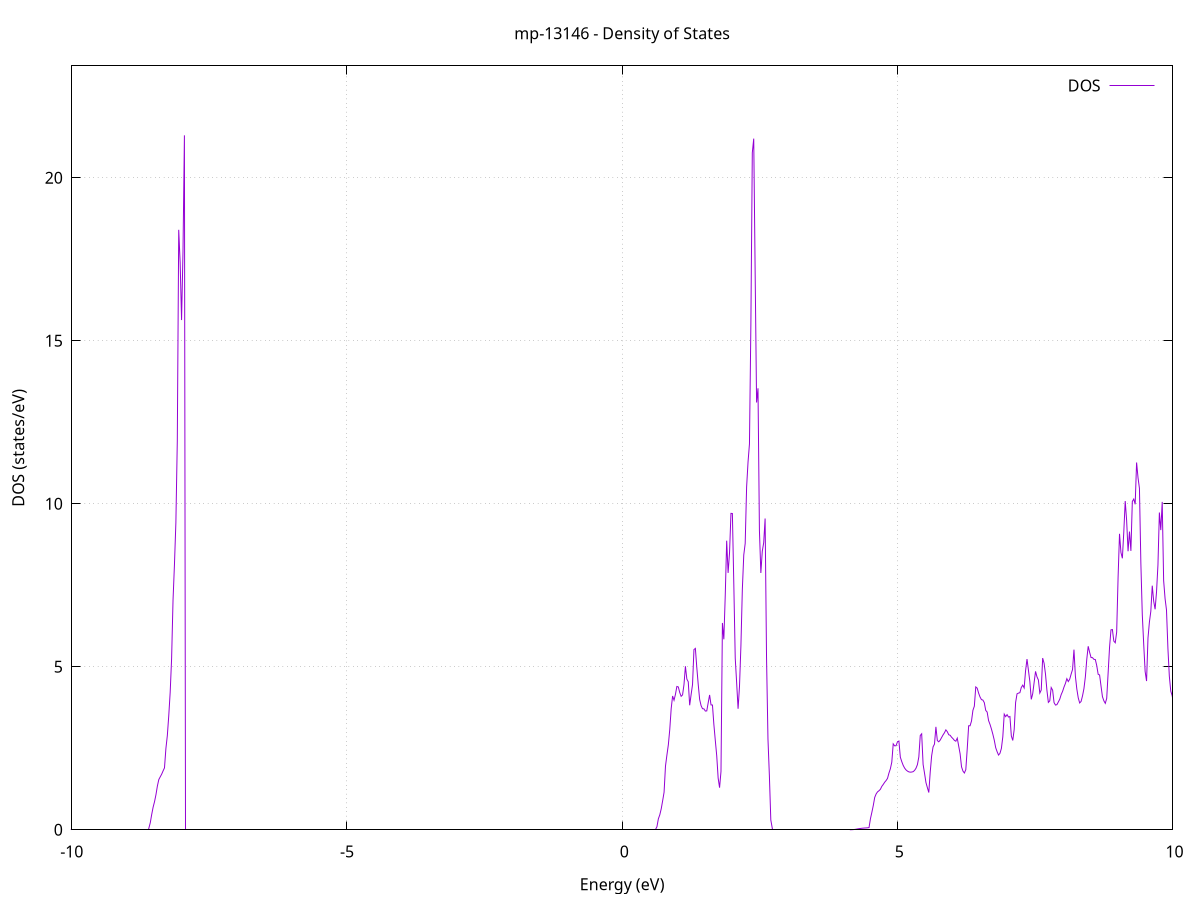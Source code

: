 set title 'mp-13146 - Density of States'
set xlabel 'Energy (eV)'
set ylabel 'DOS (states/eV)'
set grid
set xrange [-10:10]
set yrange [0:23.428]
set xzeroaxis lt -1
set terminal png size 800,600
set output 'mp-13146_dos_gnuplot.png'
plot '-' using 1:2 with lines title 'DOS'
-38.961500 0.000000
-38.935600 0.000000
-38.909800 0.000000
-38.883900 0.000000
-38.858100 0.000000
-38.832200 0.000000
-38.806300 0.000000
-38.780500 0.000000
-38.754600 0.000000
-38.728700 0.000000
-38.702900 0.000000
-38.677000 0.000000
-38.651200 0.000000
-38.625300 0.000000
-38.599400 0.000000
-38.573600 0.000000
-38.547700 0.000000
-38.521900 0.000000
-38.496000 0.000000
-38.470100 0.000000
-38.444300 0.000000
-38.418400 0.000000
-38.392500 0.000000
-38.366700 0.000000
-38.340800 0.000000
-38.315000 0.000000
-38.289100 0.000000
-38.263200 0.000000
-38.237400 0.000000
-38.211500 0.000000
-38.185700 0.000000
-38.159800 0.000000
-38.133900 0.000000
-38.108100 0.000000
-38.082200 0.000000
-38.056300 0.000000
-38.030500 0.000000
-38.004600 0.000000
-37.978800 0.000000
-37.952900 0.000000
-37.927000 0.000000
-37.901200 0.000000
-37.875300 0.000000
-37.849500 0.000000
-37.823600 0.000000
-37.797700 0.000000
-37.771900 0.000000
-37.746000 0.000000
-37.720100 0.000000
-37.694300 0.000000
-37.668400 0.000000
-37.642600 0.000000
-37.616700 0.000000
-37.590800 0.000000
-37.565000 0.000000
-37.539100 0.000000
-37.513300 0.000000
-37.487400 0.000000
-37.461500 0.000000
-37.435700 0.000000
-37.409800 0.000000
-37.384000 0.000000
-37.358100 0.000000
-37.332200 0.000000
-37.306400 0.000000
-37.280500 0.000000
-37.254600 0.000000
-37.228800 0.000000
-37.202900 0.000000
-37.177100 0.000000
-37.151200 0.000000
-37.125300 0.000000
-37.099500 0.000000
-37.073600 0.000000
-37.047800 0.000000
-37.021900 0.000000
-36.996000 0.000000
-36.970200 0.000000
-36.944300 0.000000
-36.918400 0.000000
-36.892600 0.000000
-36.866700 0.000000
-36.840900 0.000000
-36.815000 0.000000
-36.789100 0.000000
-36.763300 0.000000
-36.737400 0.000000
-36.711600 0.000000
-36.685700 0.000000
-36.659800 0.000000
-36.634000 0.000000
-36.608100 45.762200
-36.582200 0.000000
-36.556400 0.000000
-36.530500 0.000000
-36.504700 0.000000
-36.478800 0.000000
-36.452900 0.000000
-36.427100 0.000000
-36.401200 0.000000
-36.375400 0.000000
-36.349500 0.000000
-36.323600 0.000000
-36.297800 0.000000
-36.271900 0.000000
-36.246000 0.000000
-36.220200 0.000000
-36.194300 0.000000
-36.168500 0.000000
-36.142600 0.000000
-36.116700 0.000000
-36.090900 0.000000
-36.065000 24.816000
-36.039200 42.038100
-36.013300 0.000000
-35.987400 104.716800
-35.961600 0.000000
-35.935700 0.000000
-35.909800 0.000000
-35.884000 0.000000
-35.858100 0.000000
-35.832300 0.000000
-35.806400 0.000000
-35.780500 0.000000
-35.754700 0.000000
-35.728800 0.000000
-35.703000 0.000000
-35.677100 0.000000
-35.651200 0.000000
-35.625400 0.000000
-35.599500 0.000000
-35.573600 0.000000
-35.547800 0.000000
-35.521900 0.000000
-35.496100 0.000000
-35.470200 0.000000
-35.444300 0.000000
-35.418500 0.000000
-35.392600 0.000000
-35.366800 0.000000
-35.340900 0.000000
-35.315000 0.000000
-35.289200 0.000000
-35.263300 0.000000
-35.237500 0.000000
-35.211600 0.000000
-35.185700 0.000000
-35.159900 0.000000
-35.134000 0.000000
-35.108100 0.000000
-35.082300 0.000000
-35.056400 0.000000
-35.030600 0.000000
-35.004700 0.000000
-34.978800 0.000000
-34.953000 0.000000
-34.927100 0.000000
-34.901300 0.000000
-34.875400 0.000000
-34.849500 0.000000
-34.823700 0.000000
-34.797800 0.000000
-34.771900 0.000000
-34.746100 0.000000
-34.720200 0.000000
-34.694400 0.000000
-34.668500 0.000000
-34.642600 0.000000
-34.616800 0.000000
-34.590900 0.000000
-34.565100 0.000000
-34.539200 0.000000
-34.513300 0.000000
-34.487500 0.000000
-34.461600 0.000000
-34.435700 0.000000
-34.409900 0.000000
-34.384000 0.000000
-34.358200 0.000000
-34.332300 0.000000
-34.306400 0.000000
-34.280600 0.000000
-34.254700 0.000000
-34.228900 0.000000
-34.203000 0.000000
-34.177100 0.000000
-34.151300 0.000000
-34.125400 0.000000
-34.099500 0.000000
-34.073700 0.000000
-34.047800 0.000000
-34.022000 0.000000
-33.996100 0.000000
-33.970200 0.000000
-33.944400 0.000000
-33.918500 0.000000
-33.892700 0.000000
-33.866800 0.000000
-33.840900 0.000000
-33.815100 0.000000
-33.789200 0.000000
-33.763300 0.000000
-33.737500 0.000000
-33.711600 0.000000
-33.685800 0.000000
-33.659900 0.000000
-33.634000 0.000000
-33.608200 0.000000
-33.582300 0.000000
-33.556500 0.000000
-33.530600 0.000000
-33.504700 0.000000
-33.478900 0.000000
-33.453000 0.000000
-33.427100 0.000000
-33.401300 0.000000
-33.375400 0.000000
-33.349600 0.000000
-33.323700 0.000000
-33.297800 0.000000
-33.272000 0.000000
-33.246100 0.000000
-33.220300 0.000000
-33.194400 0.000000
-33.168500 0.000000
-33.142700 0.000000
-33.116800 0.000000
-33.091000 0.000000
-33.065100 0.000000
-33.039200 0.000000
-33.013400 0.000000
-32.987500 0.000000
-32.961600 0.000000
-32.935800 0.000000
-32.909900 0.000000
-32.884100 0.000000
-32.858200 0.000000
-32.832300 0.000000
-32.806500 0.000000
-32.780600 0.000000
-32.754800 0.000000
-32.728900 0.000000
-32.703000 0.000000
-32.677200 0.000000
-32.651300 0.000000
-32.625400 0.000000
-32.599600 0.000000
-32.573700 0.000000
-32.547900 0.000000
-32.522000 0.000000
-32.496100 0.000000
-32.470300 0.000000
-32.444400 0.000000
-32.418600 0.000000
-32.392700 0.000000
-32.366800 0.000000
-32.341000 0.000000
-32.315100 0.000000
-32.289200 0.000000
-32.263400 0.000000
-32.237500 0.000000
-32.211700 0.000000
-32.185800 0.000000
-32.159900 0.000000
-32.134100 0.000000
-32.108200 0.000000
-32.082400 0.000000
-32.056500 0.000000
-32.030600 0.000000
-32.004800 0.000000
-31.978900 0.000000
-31.953000 0.000000
-31.927200 0.000000
-31.901300 0.000000
-31.875500 0.000000
-31.849600 0.000000
-31.823700 0.000000
-31.797900 0.000000
-31.772000 0.000000
-31.746200 0.000000
-31.720300 0.000000
-31.694400 0.000000
-31.668600 0.000000
-31.642700 0.000000
-31.616800 0.000000
-31.591000 0.000000
-31.565100 0.000000
-31.539300 0.000000
-31.513400 0.000000
-31.487500 0.000000
-31.461700 0.000000
-31.435800 0.000000
-31.410000 0.000000
-31.384100 0.000000
-31.358200 0.000000
-31.332400 0.000000
-31.306500 0.000000
-31.280600 0.000000
-31.254800 0.000000
-31.228900 0.000000
-31.203100 0.000000
-31.177200 0.000000
-31.151300 0.000000
-31.125500 0.000000
-31.099600 0.000000
-31.073800 0.000000
-31.047900 0.000000
-31.022000 0.000000
-30.996200 0.000000
-30.970300 0.000000
-30.944500 0.000000
-30.918600 0.000000
-30.892700 0.000000
-30.866900 0.000000
-30.841000 0.000000
-30.815100 0.000000
-30.789300 0.000000
-30.763400 0.000000
-30.737600 0.000000
-30.711700 0.000000
-30.685800 0.000000
-30.660000 0.000000
-30.634100 0.000000
-30.608300 0.000000
-30.582400 0.000000
-30.556500 0.000000
-30.530700 0.000000
-30.504800 0.000000
-30.478900 0.000000
-30.453100 0.000000
-30.427200 0.000000
-30.401400 0.000000
-30.375500 0.000000
-30.349600 0.000000
-30.323800 0.000000
-30.297900 0.000000
-30.272100 0.000000
-30.246200 0.000000
-30.220300 0.000000
-30.194500 0.000000
-30.168600 0.000000
-30.142700 0.000000
-30.116900 0.000000
-30.091000 0.000000
-30.065200 0.000000
-30.039300 0.000000
-30.013400 0.000000
-29.987600 0.000000
-29.961700 0.000000
-29.935900 0.000000
-29.910000 0.000000
-29.884100 0.000000
-29.858300 0.000000
-29.832400 0.000000
-29.806500 0.000000
-29.780700 0.000000
-29.754800 0.000000
-29.729000 0.000000
-29.703100 0.000000
-29.677200 0.000000
-29.651400 0.000000
-29.625500 0.000000
-29.599700 0.000000
-29.573800 0.000000
-29.547900 0.000000
-29.522100 0.000000
-29.496200 0.000000
-29.470300 0.000000
-29.444500 0.000000
-29.418600 0.000000
-29.392800 0.000000
-29.366900 0.000000
-29.341000 0.000000
-29.315200 0.000000
-29.289300 0.000000
-29.263500 0.000000
-29.237600 0.000000
-29.211700 0.000000
-29.185900 0.000000
-29.160000 0.000000
-29.134100 0.000000
-29.108300 0.000000
-29.082400 0.000000
-29.056600 0.000000
-29.030700 0.000000
-29.004800 0.000000
-28.979000 0.000000
-28.953100 0.000000
-28.927300 0.000000
-28.901400 0.000000
-28.875500 0.000000
-28.849700 0.000000
-28.823800 0.000000
-28.798000 0.000000
-28.772100 0.000000
-28.746200 0.000000
-28.720400 0.000000
-28.694500 0.000000
-28.668600 0.000000
-28.642800 0.000000
-28.616900 0.000000
-28.591100 0.000000
-28.565200 0.000000
-28.539300 0.000000
-28.513500 0.000000
-28.487600 0.000000
-28.461800 0.000000
-28.435900 0.000000
-28.410000 0.000000
-28.384200 0.000000
-28.358300 0.000000
-28.332400 0.000000
-28.306600 0.000000
-28.280700 0.000000
-28.254900 0.000000
-28.229000 0.000000
-28.203100 0.000000
-28.177300 0.000000
-28.151400 0.000000
-28.125600 0.000000
-28.099700 0.000000
-28.073800 0.000000
-28.048000 0.000000
-28.022100 0.000000
-27.996200 0.000000
-27.970400 0.000000
-27.944500 0.000000
-27.918700 0.000000
-27.892800 0.000000
-27.866900 0.000000
-27.841100 0.000000
-27.815200 0.000000
-27.789400 0.000000
-27.763500 0.000000
-27.737600 0.000000
-27.711800 0.000000
-27.685900 0.000000
-27.660000 0.000000
-27.634200 0.000000
-27.608300 0.000000
-27.582500 0.000000
-27.556600 0.000000
-27.530700 0.000000
-27.504900 0.000000
-27.479000 0.000000
-27.453200 0.000000
-27.427300 0.000000
-27.401400 0.000000
-27.375600 0.000000
-27.349700 0.000000
-27.323800 0.000000
-27.298000 0.000000
-27.272100 0.000000
-27.246300 0.000000
-27.220400 0.000000
-27.194500 0.000000
-27.168700 0.000000
-27.142800 0.000000
-27.117000 0.000000
-27.091100 0.000000
-27.065200 0.000000
-27.039400 0.000000
-27.013500 0.000000
-26.987600 0.000000
-26.961800 0.000000
-26.935900 0.000000
-26.910100 0.000000
-26.884200 0.000000
-26.858300 0.000000
-26.832500 0.000000
-26.806600 0.000000
-26.780800 0.000000
-26.754900 0.000000
-26.729000 0.000000
-26.703200 0.000000
-26.677300 0.000000
-26.651500 0.000000
-26.625600 0.000000
-26.599700 0.000000
-26.573900 0.000000
-26.548000 0.000000
-26.522100 0.000000
-26.496300 0.000000
-26.470400 0.000000
-26.444600 0.000000
-26.418700 0.000000
-26.392800 0.000000
-26.367000 0.000000
-26.341100 0.000000
-26.315300 0.000000
-26.289400 0.000000
-26.263500 0.000000
-26.237700 0.000000
-26.211800 0.000000
-26.185900 0.000000
-26.160100 0.000000
-26.134200 0.000000
-26.108400 0.000000
-26.082500 0.000000
-26.056600 0.000000
-26.030800 0.000000
-26.004900 0.000000
-25.979100 0.000000
-25.953200 0.000000
-25.927300 0.000000
-25.901500 0.000000
-25.875600 0.000000
-25.849700 0.000000
-25.823900 0.000000
-25.798000 0.000000
-25.772200 0.000000
-25.746300 0.000000
-25.720400 0.000000
-25.694600 0.000000
-25.668700 0.000000
-25.642900 0.000000
-25.617000 0.000000
-25.591100 0.000000
-25.565300 0.000000
-25.539400 0.000000
-25.513500 0.000000
-25.487700 0.000000
-25.461800 0.000000
-25.436000 0.000000
-25.410100 0.000000
-25.384200 0.000000
-25.358400 0.000000
-25.332500 0.000000
-25.306700 0.000000
-25.280800 0.000000
-25.254900 0.000000
-25.229100 0.000000
-25.203200 0.000000
-25.177300 0.000000
-25.151500 0.000000
-25.125600 0.000000
-25.099800 0.000000
-25.073900 0.000000
-25.048000 0.000000
-25.022200 0.000000
-24.996300 0.000000
-24.970500 0.000000
-24.944600 0.000000
-24.918700 0.000000
-24.892900 0.000000
-24.867000 0.000000
-24.841200 0.000000
-24.815300 0.000000
-24.789400 0.000000
-24.763600 0.000000
-24.737700 0.000000
-24.711800 0.000000
-24.686000 0.000000
-24.660100 0.000000
-24.634300 0.000000
-24.608400 0.000000
-24.582500 0.000000
-24.556700 0.000000
-24.530800 0.000000
-24.505000 0.000000
-24.479100 0.000000
-24.453200 0.000000
-24.427400 0.000000
-24.401500 0.000000
-24.375600 0.000000
-24.349800 0.000000
-24.323900 0.000000
-24.298100 0.000000
-24.272200 0.000000
-24.246300 0.000000
-24.220500 0.000000
-24.194600 0.000000
-24.168800 0.000000
-24.142900 0.000000
-24.117000 0.000000
-24.091200 0.000000
-24.065300 0.000000
-24.039400 0.000000
-24.013600 0.000000
-23.987700 0.000000
-23.961900 0.000000
-23.936000 0.000000
-23.910100 0.000000
-23.884300 0.000000
-23.858400 0.000000
-23.832600 0.000000
-23.806700 0.000000
-23.780800 0.000000
-23.755000 0.000000
-23.729100 0.000000
-23.703200 0.000000
-23.677400 0.000000
-23.651500 0.000000
-23.625700 0.000000
-23.599800 0.000000
-23.573900 0.000000
-23.548100 0.000000
-23.522200 0.000000
-23.496400 0.000000
-23.470500 0.000000
-23.444600 0.000000
-23.418800 0.000000
-23.392900 0.000000
-23.367000 0.000000
-23.341200 0.000000
-23.315300 0.000000
-23.289500 0.000000
-23.263600 0.000000
-23.237700 0.000000
-23.211900 0.000000
-23.186000 0.000000
-23.160200 0.000000
-23.134300 0.000000
-23.108400 0.000000
-23.082600 0.000000
-23.056700 0.000000
-23.030800 0.000000
-23.005000 0.000000
-22.979100 0.000000
-22.953300 0.000000
-22.927400 0.000000
-22.901500 0.000000
-22.875700 0.000000
-22.849800 0.000000
-22.824000 0.000000
-22.798100 0.000000
-22.772200 0.000000
-22.746400 0.000000
-22.720500 0.000000
-22.694700 0.000000
-22.668800 0.000000
-22.642900 0.000000
-22.617100 0.000000
-22.591200 0.000000
-22.565300 0.000000
-22.539500 0.000000
-22.513600 0.000000
-22.487800 0.000000
-22.461900 0.000000
-22.436000 0.000000
-22.410200 0.000000
-22.384300 0.000000
-22.358500 0.000000
-22.332600 0.000000
-22.306700 0.000000
-22.280900 0.000000
-22.255000 0.000000
-22.229100 0.000000
-22.203300 0.000000
-22.177400 0.000000
-22.151600 0.000000
-22.125700 0.000000
-22.099800 0.000000
-22.074000 0.000000
-22.048100 0.000000
-22.022300 0.000000
-21.996400 0.000000
-21.970500 0.000000
-21.944700 0.000000
-21.918800 0.000000
-21.892900 0.000000
-21.867100 0.000000
-21.841200 0.000000
-21.815400 0.000000
-21.789500 0.000000
-21.763600 0.000000
-21.737800 0.000000
-21.711900 0.000000
-21.686100 0.000000
-21.660200 0.000000
-21.634300 0.000000
-21.608500 0.000000
-21.582600 0.000000
-21.556700 0.000000
-21.530900 0.000000
-21.505000 0.000000
-21.479200 0.000000
-21.453300 0.000000
-21.427400 0.000000
-21.401600 0.000000
-21.375700 0.000000
-21.349900 0.000000
-21.324000 0.000000
-21.298100 0.000000
-21.272300 0.000000
-21.246400 0.000000
-21.220500 0.000000
-21.194700 0.000000
-21.168800 0.000000
-21.143000 0.000000
-21.117100 0.000000
-21.091200 0.000000
-21.065400 0.000000
-21.039500 0.000000
-21.013700 0.000000
-20.987800 0.000000
-20.961900 0.000000
-20.936100 0.000000
-20.910200 0.000000
-20.884300 0.000000
-20.858500 0.000000
-20.832600 0.000000
-20.806800 0.000000
-20.780900 0.000000
-20.755000 0.000000
-20.729200 0.000000
-20.703300 0.000000
-20.677500 0.000000
-20.651600 0.000000
-20.625700 0.000000
-20.599900 0.000000
-20.574000 0.000000
-20.548200 0.000000
-20.522300 0.000000
-20.496400 0.000000
-20.470600 0.000000
-20.444700 0.000000
-20.418800 0.000000
-20.393000 0.000000
-20.367100 0.000000
-20.341300 0.000000
-20.315400 0.000000
-20.289500 0.000000
-20.263700 0.000000
-20.237800 0.000000
-20.212000 0.000000
-20.186100 0.000000
-20.160200 0.000000
-20.134400 0.000000
-20.108500 0.000000
-20.082600 0.000000
-20.056800 0.000000
-20.030900 0.000000
-20.005100 0.000000
-19.979200 0.000000
-19.953300 0.000000
-19.927500 0.000000
-19.901600 0.000000
-19.875800 0.000000
-19.849900 0.000000
-19.824000 0.000000
-19.798200 0.000000
-19.772300 0.000000
-19.746400 0.000000
-19.720600 0.000000
-19.694700 0.000000
-19.668900 0.000000
-19.643000 0.000000
-19.617100 0.000000
-19.591300 0.000000
-19.565400 0.000000
-19.539600 0.000000
-19.513700 0.000000
-19.487800 0.000000
-19.462000 0.000000
-19.436100 0.000000
-19.410200 0.000000
-19.384400 0.000000
-19.358500 0.000000
-19.332700 0.000000
-19.306800 0.000000
-19.280900 0.000000
-19.255100 0.000000
-19.229200 0.000000
-19.203400 0.000000
-19.177500 0.000000
-19.151600 0.000000
-19.125800 0.000000
-19.099900 0.000000
-19.074000 0.000000
-19.048200 0.000000
-19.022300 0.000000
-18.996500 0.000000
-18.970600 0.000000
-18.944700 0.000000
-18.918900 0.000000
-18.893000 0.000000
-18.867200 0.000000
-18.841300 0.000000
-18.815400 0.000000
-18.789600 0.000000
-18.763700 0.000000
-18.737800 0.000000
-18.712000 0.000000
-18.686100 0.000000
-18.660300 0.000000
-18.634400 0.000000
-18.608500 0.000000
-18.582700 0.000000
-18.556800 0.000000
-18.531000 0.000000
-18.505100 0.000000
-18.479200 0.000000
-18.453400 0.000000
-18.427500 0.000000
-18.401700 0.000000
-18.375800 0.000000
-18.349900 0.000000
-18.324100 0.000000
-18.298200 0.000000
-18.272300 0.000000
-18.246500 0.000000
-18.220600 0.000000
-18.194800 0.000000
-18.168900 0.000000
-18.143000 0.000000
-18.117200 0.000000
-18.091300 0.000000
-18.065500 0.000000
-18.039600 0.000000
-18.013700 0.000000
-17.987900 0.000000
-17.962000 0.000000
-17.936100 0.000000
-17.910300 0.000000
-17.884400 8.976600
-17.858600 27.142300
-17.832700 38.122800
-17.806800 31.599600
-17.781000 14.759000
-17.755100 10.968800
-17.729300 12.893600
-17.703400 16.899800
-17.677500 30.175600
-17.651700 17.078100
-17.625800 0.000000
-17.599900 0.000000
-17.574100 0.000000
-17.548200 0.005700
-17.522400 0.527500
-17.496500 1.296100
-17.470600 26.651100
-17.444800 34.455200
-17.418900 24.381000
-17.393100 16.161900
-17.367200 25.813800
-17.341300 8.891100
-17.315500 6.097700
-17.289600 4.698800
-17.263700 6.681900
-17.237900 8.530800
-17.212000 11.568300
-17.186200 30.969700
-17.160300 19.955400
-17.134400 29.619100
-17.108600 42.897400
-17.082700 79.135600
-17.056900 11.605500
-17.031000 11.765700
-17.005100 74.046700
-16.979300 0.000000
-16.953400 0.000000
-16.927500 0.000000
-16.901700 0.000000
-16.875800 0.000000
-16.850000 0.000000
-16.824100 0.000000
-16.798200 0.000000
-16.772400 0.000000
-16.746500 0.000000
-16.720700 0.000000
-16.694800 0.000000
-16.668900 0.000000
-16.643100 0.000000
-16.617200 0.000000
-16.591300 0.000000
-16.565500 0.000000
-16.539600 0.000000
-16.513800 0.000000
-16.487900 0.000000
-16.462000 0.000000
-16.436200 0.000000
-16.410300 0.000000
-16.384500 0.000000
-16.358600 0.000000
-16.332700 0.000000
-16.306900 0.000000
-16.281000 0.000000
-16.255200 0.000000
-16.229300 0.000000
-16.203400 0.000000
-16.177600 0.000000
-16.151700 0.000000
-16.125800 0.000000
-16.100000 0.000000
-16.074100 0.000000
-16.048300 0.000000
-16.022400 0.000000
-15.996500 0.000000
-15.970700 0.000000
-15.944800 0.000000
-15.919000 0.000000
-15.893100 0.000000
-15.867200 0.000000
-15.841400 0.000000
-15.815500 0.000000
-15.789600 0.000000
-15.763800 0.000000
-15.737900 0.000000
-15.712100 0.000000
-15.686200 0.000000
-15.660300 0.000000
-15.634500 0.000000
-15.608600 0.000000
-15.582800 0.000000
-15.556900 0.000000
-15.531000 0.000000
-15.505200 0.000000
-15.479300 0.000000
-15.453400 0.000000
-15.427600 0.000000
-15.401700 0.000000
-15.375900 0.000000
-15.350000 0.000000
-15.324100 0.000000
-15.298300 0.000000
-15.272400 0.000000
-15.246600 0.000000
-15.220700 0.000000
-15.194800 0.000000
-15.169000 0.000000
-15.143100 0.000000
-15.117200 0.000000
-15.091400 0.000000
-15.065500 0.000000
-15.039700 0.000000
-15.013800 0.000000
-14.987900 0.000000
-14.962100 0.000000
-14.936200 0.000000
-14.910400 0.000000
-14.884500 0.000000
-14.858600 0.000000
-14.832800 0.000000
-14.806900 0.000000
-14.781000 0.000000
-14.755200 0.000000
-14.729300 0.000000
-14.703500 0.000000
-14.677600 0.000000
-14.651700 0.000000
-14.625900 0.000000
-14.600000 0.000000
-14.574200 0.000000
-14.548300 0.000000
-14.522400 0.000000
-14.496600 0.000000
-14.470700 0.000000
-14.444800 0.000000
-14.419000 0.000000
-14.393100 0.000000
-14.367300 0.000000
-14.341400 0.000000
-14.315500 0.000000
-14.289700 0.000000
-14.263800 0.000000
-14.238000 0.000000
-14.212100 0.000000
-14.186200 0.000000
-14.160400 0.000000
-14.134500 0.000000
-14.108700 0.000000
-14.082800 0.000000
-14.056900 0.000000
-14.031100 0.000000
-14.005200 0.000000
-13.979300 0.000000
-13.953500 0.000000
-13.927600 0.000000
-13.901800 0.000000
-13.875900 0.000000
-13.850000 0.000000
-13.824200 0.000000
-13.798300 0.000000
-13.772500 0.000000
-13.746600 0.000000
-13.720700 0.000000
-13.694900 0.000000
-13.669000 0.000000
-13.643100 0.000000
-13.617300 0.000000
-13.591400 0.000000
-13.565600 0.000000
-13.539700 0.000000
-13.513800 0.000000
-13.488000 0.000000
-13.462100 0.000000
-13.436300 0.000000
-13.410400 0.000000
-13.384500 0.000000
-13.358700 0.000000
-13.332800 0.000000
-13.306900 0.000000
-13.281100 0.000000
-13.255200 0.000000
-13.229400 0.000000
-13.203500 0.000000
-13.177600 0.000000
-13.151800 0.000000
-13.125900 0.000000
-13.100100 0.000000
-13.074200 0.000000
-13.048300 0.000000
-13.022500 0.000000
-12.996600 0.000000
-12.970700 0.000000
-12.944900 0.000000
-12.919000 0.000000
-12.893200 0.000000
-12.867300 0.000000
-12.841400 0.000000
-12.815600 0.000000
-12.789700 0.000000
-12.763900 0.000000
-12.738000 0.000000
-12.712100 0.000000
-12.686300 0.000000
-12.660400 0.000000
-12.634500 0.000000
-12.608700 0.000000
-12.582800 0.000000
-12.557000 0.000000
-12.531100 0.000000
-12.505200 0.000000
-12.479400 0.000000
-12.453500 0.000000
-12.427700 0.000000
-12.401800 0.000000
-12.375900 0.000000
-12.350100 0.000000
-12.324200 0.000000
-12.298400 0.000000
-12.272500 0.000000
-12.246600 0.000000
-12.220800 0.000000
-12.194900 0.000000
-12.169000 0.000000
-12.143200 0.000000
-12.117300 0.000000
-12.091500 0.000000
-12.065600 0.000000
-12.039700 0.000000
-12.013900 0.000000
-11.988000 0.000000
-11.962200 0.000000
-11.936300 0.000000
-11.910400 0.000000
-11.884600 0.000000
-11.858700 0.000000
-11.832800 0.000000
-11.807000 0.000000
-11.781100 0.000000
-11.755300 0.000000
-11.729400 0.000000
-11.703500 0.000000
-11.677700 0.000000
-11.651800 0.000000
-11.626000 0.000000
-11.600100 0.000000
-11.574200 0.000000
-11.548400 0.000000
-11.522500 0.000000
-11.496600 0.000000
-11.470800 0.000000
-11.444900 0.000000
-11.419100 0.000000
-11.393200 0.000000
-11.367300 0.000000
-11.341500 0.000000
-11.315600 0.000000
-11.289800 0.000000
-11.263900 0.000000
-11.238000 0.000000
-11.212200 0.000000
-11.186300 0.000000
-11.160400 0.000000
-11.134600 0.000000
-11.108700 0.000000
-11.082900 0.000000
-11.057000 0.000000
-11.031100 0.000000
-11.005300 0.000000
-10.979400 0.000000
-10.953600 0.000000
-10.927700 0.000000
-10.901800 0.000000
-10.876000 0.000000
-10.850100 0.000000
-10.824200 0.000000
-10.798400 0.000000
-10.772500 0.000000
-10.746700 0.000000
-10.720800 0.000000
-10.694900 0.000000
-10.669100 0.000000
-10.643200 0.000000
-10.617400 0.000000
-10.591500 0.000000
-10.565600 0.000000
-10.539800 0.000000
-10.513900 0.000000
-10.488000 0.000000
-10.462200 0.000000
-10.436300 0.000000
-10.410500 0.000000
-10.384600 0.000000
-10.358700 0.000000
-10.332900 0.000000
-10.307000 0.000000
-10.281200 0.000000
-10.255300 0.000000
-10.229400 0.000000
-10.203600 0.000000
-10.177700 0.000000
-10.151900 0.000000
-10.126000 0.000000
-10.100100 0.000000
-10.074300 0.000000
-10.048400 0.000000
-10.022500 0.000000
-9.996700 0.000000
-9.970800 0.000000
-9.945000 0.000000
-9.919100 0.000000
-9.893200 0.000000
-9.867400 0.000000
-9.841500 0.000000
-9.815700 0.000000
-9.789800 0.000000
-9.763900 0.000000
-9.738100 0.000000
-9.712200 0.000000
-9.686300 0.000000
-9.660500 0.000000
-9.634600 0.000000
-9.608800 0.000000
-9.582900 0.000000
-9.557000 0.000000
-9.531200 0.000000
-9.505300 0.000000
-9.479500 0.000000
-9.453600 0.000000
-9.427700 0.000000
-9.401900 0.000000
-9.376000 0.000000
-9.350100 0.000000
-9.324300 0.000000
-9.298400 0.000000
-9.272600 0.000000
-9.246700 0.000000
-9.220800 0.000000
-9.195000 0.000000
-9.169100 0.000000
-9.143300 0.000000
-9.117400 0.000000
-9.091500 0.000000
-9.065700 0.000000
-9.039800 0.000000
-9.013900 0.000000
-8.988100 0.000000
-8.962200 0.000000
-8.936400 0.000000
-8.910500 0.000000
-8.884600 0.000000
-8.858800 0.000000
-8.832900 0.000000
-8.807100 0.000000
-8.781200 0.000000
-8.755300 0.000000
-8.729500 0.000000
-8.703600 0.000000
-8.677700 0.000000
-8.651900 0.000000
-8.626000 0.000000
-8.600200 0.000000
-8.574300 0.211900
-8.548400 0.465900
-8.522600 0.690300
-8.496700 0.860700
-8.470900 1.074500
-8.445000 1.340100
-8.419100 1.539500
-8.393300 1.623000
-8.367400 1.703200
-8.341500 1.804600
-8.315700 1.898900
-8.289800 2.495500
-8.264000 2.889000
-8.238100 3.498500
-8.212200 4.215500
-8.186400 5.249500
-8.160500 7.037100
-8.134700 8.127700
-8.108800 9.415600
-8.082900 11.922200
-8.057100 18.401100
-8.031200 17.401500
-8.005400 15.632900
-7.979500 17.715900
-7.953600 21.298200
-7.927800 0.000000
-7.901900 0.000000
-7.876000 0.000000
-7.850200 0.000000
-7.824300 0.000000
-7.798500 0.000000
-7.772600 0.000000
-7.746700 0.000000
-7.720900 0.000000
-7.695000 0.000000
-7.669200 0.000000
-7.643300 0.000000
-7.617400 0.000000
-7.591600 0.000000
-7.565700 0.000000
-7.539800 0.000000
-7.514000 0.000000
-7.488100 0.000000
-7.462300 0.000000
-7.436400 0.000000
-7.410500 0.000000
-7.384700 0.000000
-7.358800 0.000000
-7.333000 0.000000
-7.307100 0.000000
-7.281200 0.000000
-7.255400 0.000000
-7.229500 0.000000
-7.203600 0.000000
-7.177800 0.000000
-7.151900 0.000000
-7.126100 0.000000
-7.100200 0.000000
-7.074300 0.000000
-7.048500 0.000000
-7.022600 0.000000
-6.996800 0.000000
-6.970900 0.000000
-6.945000 0.000000
-6.919200 0.000000
-6.893300 0.000000
-6.867400 0.000000
-6.841600 0.000000
-6.815700 0.000000
-6.789900 0.000000
-6.764000 0.000000
-6.738100 0.000000
-6.712300 0.000000
-6.686400 0.000000
-6.660600 0.000000
-6.634700 0.000000
-6.608800 0.000000
-6.583000 0.000000
-6.557100 0.000000
-6.531200 0.000000
-6.505400 0.000000
-6.479500 0.000000
-6.453700 0.000000
-6.427800 0.000000
-6.401900 0.000000
-6.376100 0.000000
-6.350200 0.000000
-6.324400 0.000000
-6.298500 0.000000
-6.272600 0.000000
-6.246800 0.000000
-6.220900 0.000000
-6.195000 0.000000
-6.169200 0.000000
-6.143300 0.000000
-6.117500 0.000000
-6.091600 0.000000
-6.065700 0.000000
-6.039900 0.000000
-6.014000 0.000000
-5.988200 0.000000
-5.962300 0.000000
-5.936400 0.000000
-5.910600 0.000000
-5.884700 0.000000
-5.858900 0.000000
-5.833000 0.000000
-5.807100 0.000000
-5.781300 0.000000
-5.755400 0.000000
-5.729500 0.000000
-5.703700 0.000000
-5.677800 0.000000
-5.652000 0.000000
-5.626100 0.000000
-5.600200 0.000000
-5.574400 0.000000
-5.548500 0.000000
-5.522700 0.000000
-5.496800 0.000000
-5.470900 0.000000
-5.445100 0.000000
-5.419200 0.000000
-5.393300 0.000000
-5.367500 0.000000
-5.341600 0.000000
-5.315800 0.000000
-5.289900 0.000000
-5.264000 0.000000
-5.238200 0.000000
-5.212300 0.000000
-5.186500 0.000000
-5.160600 0.000000
-5.134700 0.000000
-5.108900 0.000000
-5.083000 0.000000
-5.057100 0.000000
-5.031300 0.000000
-5.005400 0.000000
-4.979600 0.000000
-4.953700 0.000000
-4.927800 0.000000
-4.902000 0.000000
-4.876100 0.000000
-4.850300 0.000000
-4.824400 0.000000
-4.798500 0.000000
-4.772700 0.000000
-4.746800 0.000000
-4.720900 0.000000
-4.695100 0.000000
-4.669200 0.000000
-4.643400 0.000000
-4.617500 0.000000
-4.591600 0.000000
-4.565800 0.000000
-4.539900 0.000000
-4.514100 0.000000
-4.488200 0.000000
-4.462300 0.000000
-4.436500 0.000000
-4.410600 0.000000
-4.384700 0.000000
-4.358900 0.000000
-4.333000 0.000000
-4.307200 0.000000
-4.281300 0.000000
-4.255400 0.000000
-4.229600 0.000000
-4.203700 0.000000
-4.177900 0.000000
-4.152000 0.000000
-4.126100 0.000000
-4.100300 0.000000
-4.074400 0.000000
-4.048500 0.000000
-4.022700 0.000000
-3.996800 0.000000
-3.971000 0.000000
-3.945100 0.000000
-3.919200 0.000000
-3.893400 0.000000
-3.867500 0.000000
-3.841700 0.000000
-3.815800 0.000000
-3.789900 0.000000
-3.764100 0.000000
-3.738200 0.000000
-3.712400 0.000000
-3.686500 0.000000
-3.660600 0.000000
-3.634800 0.000000
-3.608900 0.000000
-3.583000 0.000000
-3.557200 0.000000
-3.531300 0.000000
-3.505500 0.000000
-3.479600 0.000000
-3.453700 0.000000
-3.427900 0.000000
-3.402000 0.000000
-3.376200 0.000000
-3.350300 0.000000
-3.324400 0.000000
-3.298600 0.000000
-3.272700 0.000000
-3.246800 0.000000
-3.221000 0.000000
-3.195100 0.000000
-3.169300 0.000000
-3.143400 0.000000
-3.117500 0.000000
-3.091700 0.000000
-3.065800 0.000000
-3.040000 0.000000
-3.014100 0.000000
-2.988200 0.000000
-2.962400 0.000000
-2.936500 0.000000
-2.910600 0.000000
-2.884800 0.000000
-2.858900 0.000000
-2.833100 0.000000
-2.807200 0.000000
-2.781300 0.000000
-2.755500 0.000000
-2.729600 0.000000
-2.703800 0.000000
-2.677900 0.000000
-2.652000 0.000000
-2.626200 0.000000
-2.600300 0.000000
-2.574400 0.000000
-2.548600 0.000000
-2.522700 0.000000
-2.496900 0.000000
-2.471000 0.000000
-2.445100 0.000000
-2.419300 0.000000
-2.393400 0.000000
-2.367600 0.000000
-2.341700 0.000000
-2.315800 0.000000
-2.290000 0.000000
-2.264100 0.000000
-2.238200 0.000000
-2.212400 0.000000
-2.186500 0.000000
-2.160700 0.000000
-2.134800 0.000000
-2.108900 0.000000
-2.083100 0.000000
-2.057200 0.000000
-2.031400 0.000000
-2.005500 0.000000
-1.979600 0.000000
-1.953800 0.000000
-1.927900 0.000000
-1.902000 0.000000
-1.876200 0.000000
-1.850300 0.000000
-1.824500 0.000000
-1.798600 0.000000
-1.772700 0.000000
-1.746900 0.000000
-1.721000 0.000000
-1.695200 0.000000
-1.669300 0.000000
-1.643400 0.000000
-1.617600 0.000000
-1.591700 0.000000
-1.565900 0.000000
-1.540000 0.000000
-1.514100 0.000000
-1.488300 0.000000
-1.462400 0.000000
-1.436500 0.000000
-1.410700 0.000000
-1.384800 0.000000
-1.359000 0.000000
-1.333100 0.000000
-1.307200 0.000000
-1.281400 0.000000
-1.255500 0.000000
-1.229700 0.000000
-1.203800 0.000000
-1.177900 0.000000
-1.152100 0.000000
-1.126200 0.000000
-1.100300 0.000000
-1.074500 0.000000
-1.048600 0.000000
-1.022800 0.000000
-0.996900 0.000000
-0.971000 0.000000
-0.945200 0.000000
-0.919300 0.000000
-0.893500 0.000000
-0.867600 0.000000
-0.841700 0.000000
-0.815900 0.000000
-0.790000 0.000000
-0.764100 0.000000
-0.738300 0.000000
-0.712400 0.000000
-0.686600 0.000000
-0.660700 0.000000
-0.634800 0.000000
-0.609000 0.000000
-0.583100 0.000000
-0.557300 0.000000
-0.531400 0.000000
-0.505500 0.000000
-0.479700 0.000000
-0.453800 0.000000
-0.427900 0.000000
-0.402100 0.000000
-0.376200 0.000000
-0.350400 0.000000
-0.324500 0.000000
-0.298600 0.000000
-0.272800 0.000000
-0.246900 0.000000
-0.221100 0.000000
-0.195200 0.000000
-0.169300 0.000000
-0.143500 0.000000
-0.117600 0.000000
-0.091700 0.000000
-0.065900 0.000000
-0.040000 0.000000
-0.014200 0.000000
0.011700 0.000000
0.037600 0.000000
0.063400 0.000000
0.089300 0.000000
0.115100 0.000000
0.141000 0.000000
0.166900 0.000000
0.192700 0.000000
0.218600 0.000000
0.244500 0.000000
0.270300 0.000000
0.296200 0.000000
0.322000 0.000000
0.347900 0.000000
0.373800 0.000000
0.399600 0.000000
0.425500 0.000000
0.451300 0.000000
0.477200 0.000000
0.503100 0.000000
0.528900 0.000000
0.554800 0.000000
0.580600 0.000000
0.606500 0.000000
0.632400 0.093600
0.658200 0.336400
0.684100 0.457700
0.710000 0.641900
0.735800 0.887900
0.761700 1.149300
0.787500 1.953700
0.813400 2.291200
0.839300 2.605300
0.865100 3.072400
0.891000 3.714600
0.916800 4.102900
0.942700 3.972900
0.968600 4.154200
0.994400 4.395200
1.020300 4.381000
1.046200 4.210000
1.072000 4.092900
1.097900 4.137200
1.123700 4.453800
1.149600 5.014800
1.175500 4.622600
1.201300 4.536800
1.227200 3.818800
1.253000 4.143900
1.278900 4.453800
1.304800 5.526100
1.330600 5.562400
1.356500 4.975000
1.382400 4.454700
1.408200 3.998200
1.434100 3.808700
1.459900 3.713800
1.485800 3.707800
1.511700 3.640800
1.537500 3.645500
1.563400 3.894700
1.589200 4.135400
1.615100 3.829000
1.641000 3.825600
1.666800 3.226300
1.692700 2.740900
1.718600 2.268600
1.744400 1.586000
1.770300 1.291000
1.796100 1.790500
1.822000 6.342300
1.847900 5.840900
1.873700 7.199700
1.899600 8.866900
1.925400 7.878300
1.951300 8.500600
1.977200 9.704200
2.003000 9.700300
2.028900 7.535300
2.054800 5.264100
2.080600 4.507400
2.106500 3.711400
2.132300 4.399600
2.158200 5.650300
2.184100 7.376700
2.209900 8.427700
2.235800 8.781900
2.261600 10.513700
2.287500 11.278200
2.313400 11.834000
2.339200 15.501700
2.365100 20.763200
2.390900 21.197300
2.416800 17.086600
2.442700 13.104300
2.468500 13.539400
2.494400 9.179600
2.520300 7.875400
2.546100 8.540200
2.572000 8.802100
2.597800 9.546100
2.623700 5.263900
2.649600 2.783300
2.675400 1.654300
2.701300 0.298900
2.727100 0.000000
2.753000 0.000000
2.778900 0.000000
2.804700 0.000000
2.830600 0.000000
2.856500 0.000000
2.882300 0.000000
2.908200 0.000000
2.934000 0.000000
2.959900 0.000000
2.985800 0.000000
3.011600 0.000000
3.037500 0.000000
3.063300 0.000000
3.089200 0.000000
3.115100 0.000000
3.140900 0.000000
3.166800 0.000000
3.192700 0.000000
3.218500 0.000000
3.244400 0.000000
3.270200 0.000000
3.296100 0.000000
3.322000 0.000000
3.347800 0.000000
3.373700 0.000000
3.399500 0.000000
3.425400 0.000000
3.451300 0.000000
3.477100 0.000000
3.503000 0.000000
3.528900 0.000000
3.554700 0.000000
3.580600 0.000000
3.606400 0.000000
3.632300 0.000000
3.658200 0.000000
3.684000 0.000000
3.709900 0.000000
3.735700 0.000000
3.761600 0.000000
3.787500 0.000000
3.813300 0.000000
3.839200 0.000000
3.865100 0.000000
3.890900 0.000000
3.916800 0.000000
3.942600 0.000000
3.968500 0.000000
3.994400 0.000000
4.020200 0.000000
4.046100 0.000000
4.071900 0.000000
4.097800 0.000000
4.123700 0.000000
4.149500 0.000400
4.175400 0.002400
4.201300 0.005900
4.227100 0.011200
4.253000 0.018000
4.278800 0.026500
4.304700 0.033700
4.330600 0.040400
4.356400 0.046100
4.382300 0.050700
4.408100 0.054200
4.434000 0.056700
4.459900 0.060900
4.485700 0.066200
4.511600 0.338700
4.537400 0.534600
4.563300 0.744500
4.589200 0.991900
4.615000 1.098700
4.640900 1.163400
4.666800 1.197100
4.692600 1.242200
4.718500 1.331700
4.744300 1.390900
4.770200 1.457900
4.796100 1.509800
4.821900 1.576700
4.847800 1.739100
4.873600 1.870200
4.899500 2.074500
4.925400 2.635200
4.951200 2.575000
4.977100 2.577300
5.003000 2.698500
5.028800 2.720900
5.054700 2.226700
5.080500 2.091300
5.106400 1.976100
5.132300 1.892900
5.158100 1.835800
5.184000 1.799500
5.209800 1.775400
5.235700 1.766800
5.261600 1.770600
5.287400 1.782000
5.313300 1.820000
5.339200 1.887000
5.365000 1.997500
5.390900 2.234200
5.416700 2.891200
5.442600 2.943400
5.468500 2.002300
5.494300 1.735100
5.520200 1.448000
5.546000 1.292300
5.571900 1.142600
5.597800 1.767500
5.623600 2.268600
5.649500 2.541800
5.675400 2.627800
5.701200 3.156300
5.727100 2.735600
5.752900 2.698400
5.778800 2.749100
5.804700 2.828900
5.830500 2.908000
5.856400 2.975200
5.882200 3.064100
5.908100 3.008200
5.934000 2.915000
5.959800 2.897800
5.985700 2.838600
6.011600 2.794500
6.037400 2.741000
6.063300 2.716300
6.089100 2.810300
6.115000 2.567900
6.140900 2.329800
6.166700 1.929600
6.192600 1.799900
6.218400 1.741400
6.244300 1.843000
6.270200 2.481200
6.296000 3.188900
6.321900 3.190200
6.347800 3.334900
6.373600 3.662200
6.399500 3.791000
6.425300 4.381000
6.451200 4.343200
6.477100 4.191500
6.502900 4.071800
6.528800 3.991900
6.554600 3.978500
6.580500 3.899000
6.606400 3.661700
6.632200 3.610000
6.658100 3.349800
6.683900 3.232300
6.709800 3.091600
6.735700 2.930000
6.761500 2.748700
6.787400 2.517700
6.813300 2.393900
6.839100 2.291400
6.865000 2.344300
6.890800 2.494400
6.916700 2.849500
6.942600 3.546600
6.968400 3.470300
6.994300 3.530500
7.020100 3.456700
7.046000 3.473300
7.071900 2.875500
7.097700 2.739300
7.123600 3.077000
7.149500 3.906100
7.175300 4.169500
7.201200 4.190800
7.227000 4.204500
7.252900 4.365400
7.278800 4.435700
7.304600 4.349900
7.330500 4.880100
7.356300 5.235100
7.382200 4.892700
7.408100 4.545100
7.433900 3.999100
7.459800 4.170000
7.485700 4.517200
7.511500 4.857700
7.537400 4.691200
7.563200 4.593300
7.589100 4.191900
7.615000 4.286100
7.640800 5.265800
7.666700 5.108000
7.692500 4.772300
7.718400 4.276000
7.744300 3.907100
7.770100 3.953600
7.796000 4.362100
7.821900 4.282300
7.847700 3.901200
7.873600 3.824900
7.899400 3.837000
7.925300 3.918700
7.951200 4.003200
7.977000 4.144100
8.002900 4.244500
8.028700 4.377500
8.054600 4.489400
8.080500 4.634000
8.106300 4.545700
8.132200 4.618700
8.158100 4.774500
8.183900 4.916100
8.209800 5.523900
8.235600 4.710700
8.261500 4.317300
8.287400 4.046200
8.313200 3.889600
8.339100 3.935700
8.364900 4.105700
8.390800 4.327800
8.416700 4.691800
8.442500 5.230500
8.468400 5.628200
8.494300 5.441000
8.520100 5.282300
8.546000 5.279200
8.571800 5.227400
8.597700 5.221000
8.623600 5.033200
8.649400 4.768200
8.675300 4.747700
8.701100 4.410000
8.727000 4.083100
8.752900 3.956100
8.778700 3.876800
8.804600 4.028000
8.830400 4.809800
8.856300 5.599200
8.882200 6.131700
8.908000 6.141500
8.933900 5.786700
8.959800 5.735400
8.985600 6.060800
9.011500 7.750500
9.037300 9.077300
9.063200 8.504500
9.089100 8.325600
9.114900 9.128500
9.140800 10.081400
9.166600 9.486400
9.192500 8.542100
9.218400 9.145400
9.244200 8.553300
9.270100 10.069500
9.296000 10.142800
9.321800 9.982600
9.347700 11.264400
9.373500 10.798300
9.399400 10.472000
9.425300 8.170700
9.451100 6.599200
9.477000 5.688100
9.502800 4.856100
9.528700 4.561100
9.554600 5.878700
9.580400 6.367900
9.606300 6.703000
9.632200 7.486500
9.658000 7.014600
9.683900 6.762700
9.709700 7.293700
9.735600 8.120000
9.761500 9.729900
9.787300 9.191000
9.813200 10.056300
9.839000 7.641700
9.864900 7.092900
9.890800 6.742800
9.916600 5.569300
9.942500 4.710400
9.968400 4.253500
9.994200 4.110900
10.020100 3.848100
10.045900 3.713000
10.071800 3.566400
10.097700 3.545800
10.123500 3.697600
10.149400 3.763100
10.175200 3.267000
10.201100 2.743600
10.227000 1.948400
10.252800 1.381700
10.278700 0.933500
10.304600 0.481400
10.330400 0.248900
10.356300 0.126000
10.382100 0.039300
10.408000 0.000300
10.433900 0.000000
10.459700 0.000000
10.485600 0.000000
10.511400 0.000000
10.537300 0.000000
10.563200 0.000000
10.589000 0.000000
10.614900 0.000000
10.640800 0.000000
10.666600 0.000000
10.692500 0.000000
10.718300 0.000000
10.744200 0.000000
10.770100 0.000000
10.795900 0.000000
10.821800 0.000000
10.847600 0.000000
10.873500 0.000000
10.899400 0.000000
10.925200 0.000000
10.951100 0.000000
10.976900 0.000000
11.002800 0.000000
11.028700 0.000000
11.054500 0.000000
11.080400 0.000000
11.106300 0.000000
11.132100 0.000000
11.158000 0.000000
11.183800 0.000000
11.209700 0.000000
11.235600 0.000000
11.261400 0.000000
11.287300 0.000000
11.313100 0.000000
11.339000 0.000000
11.364900 0.000000
11.390700 0.000000
11.416600 0.000000
11.442500 0.000000
11.468300 0.000000
11.494200 0.000000
11.520000 0.000000
11.545900 0.000000
11.571800 0.000000
11.597600 0.000000
11.623500 0.000000
11.649300 0.000000
11.675200 0.000000
11.701100 0.000000
11.726900 0.000000
11.752800 0.000000
11.778700 0.000000
11.804500 0.000000
11.830400 0.000000
11.856200 0.000000
11.882100 0.000000
11.908000 0.000000
11.933800 0.000000
11.959700 0.000000
11.985500 0.000000
12.011400 0.000000
12.037300 0.000000
12.063100 0.000000
12.089000 0.000000
12.114900 0.000000
12.140700 0.000000
12.166600 0.000000
12.192400 0.000000
12.218300 0.000000
12.244200 0.000000
12.270000 0.000000
12.295900 0.000000
12.321700 0.000000
12.347600 0.000000
12.373500 0.000000
12.399300 0.000000
12.425200 0.000000
12.451100 0.000000
12.476900 0.000000
12.502800 0.000000
12.528600 0.000000
12.554500 0.000000
12.580400 0.000000
12.606200 0.000000
12.632100 0.000000
12.657900 0.000000
12.683800 0.000000
12.709700 0.000000
12.735500 0.000000
12.761400 0.000000
e
